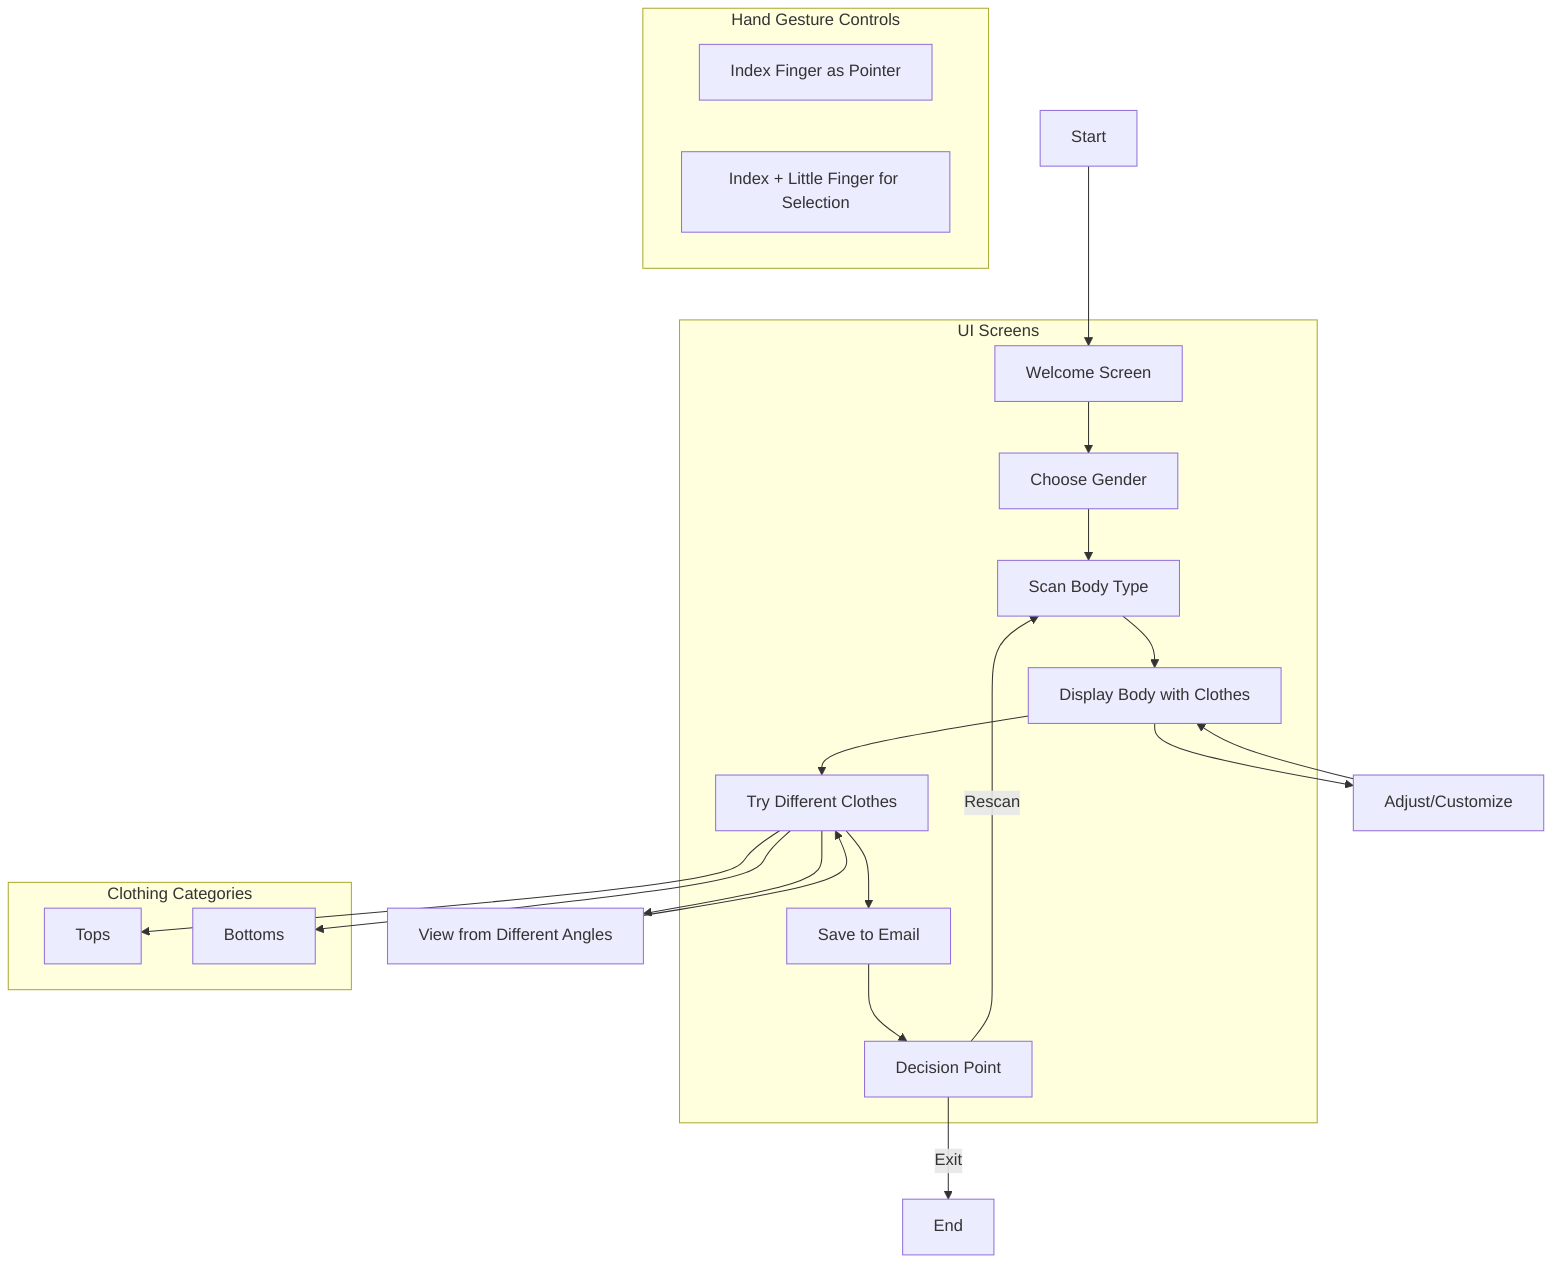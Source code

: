 graph TD
    A[Start] --> B[Welcome Screen]
    B --> C[Choose Gender]
    C --> D[Scan Body Type]
    D --> E[Display Body with Clothes]
    E --> F[Try Different Clothes]
    F --> G[Save to Email]
    G --> H[Decision Point]
    H -->|Rescan| D
    H -->|Exit| I[End]
    
    %% Additional interactions
    E --> J[Adjust/Customize]
    J --> E
    F --> K[View from Different Angles]
    K --> F
    
    %% Gesture Control
    subgraph "Hand Gesture Controls"
        GC1[Index Finger as Pointer]
        GC2[Index + Little Finger for Selection]
    end
    
    %% UI Components
    subgraph "UI Screens"
        B
        C
        D
        E
        F
        G
        H
    end
    
    %% Clothing Options
    subgraph "Clothing Categories"
        CL1[Tops]
        CL2[Bottoms]
    end
    
    F --> CL1
    F --> CL2